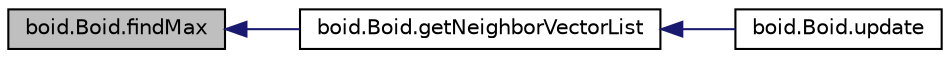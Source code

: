 digraph "boid.Boid.findMax"
{
  edge [fontname="Helvetica",fontsize="10",labelfontname="Helvetica",labelfontsize="10"];
  node [fontname="Helvetica",fontsize="10",shape=record];
  rankdir="LR";
  Node1 [label="boid.Boid.findMax",height=0.2,width=0.4,color="black", fillcolor="grey75", style="filled" fontcolor="black"];
  Node1 -> Node2 [dir="back",color="midnightblue",fontsize="10",style="solid"];
  Node2 [label="boid.Boid.getNeighborVectorList",height=0.2,width=0.4,color="black", fillcolor="white", style="filled",URL="$classboid_1_1Boid.html#aa7ef63f7cc5adfdeb565c56f359b07cd",tooltip="Gets the heading vectors of the neighbours. "];
  Node2 -> Node3 [dir="back",color="midnightblue",fontsize="10",style="solid"];
  Node3 [label="boid.Boid.update",height=0.2,width=0.4,color="black", fillcolor="white", style="filled",URL="$classboid_1_1Boid.html#a8a354e4b7d58ced69771f3bb5f52d257",tooltip="Updates the boid&#39;s heading and position due to the potential fields. "];
}
